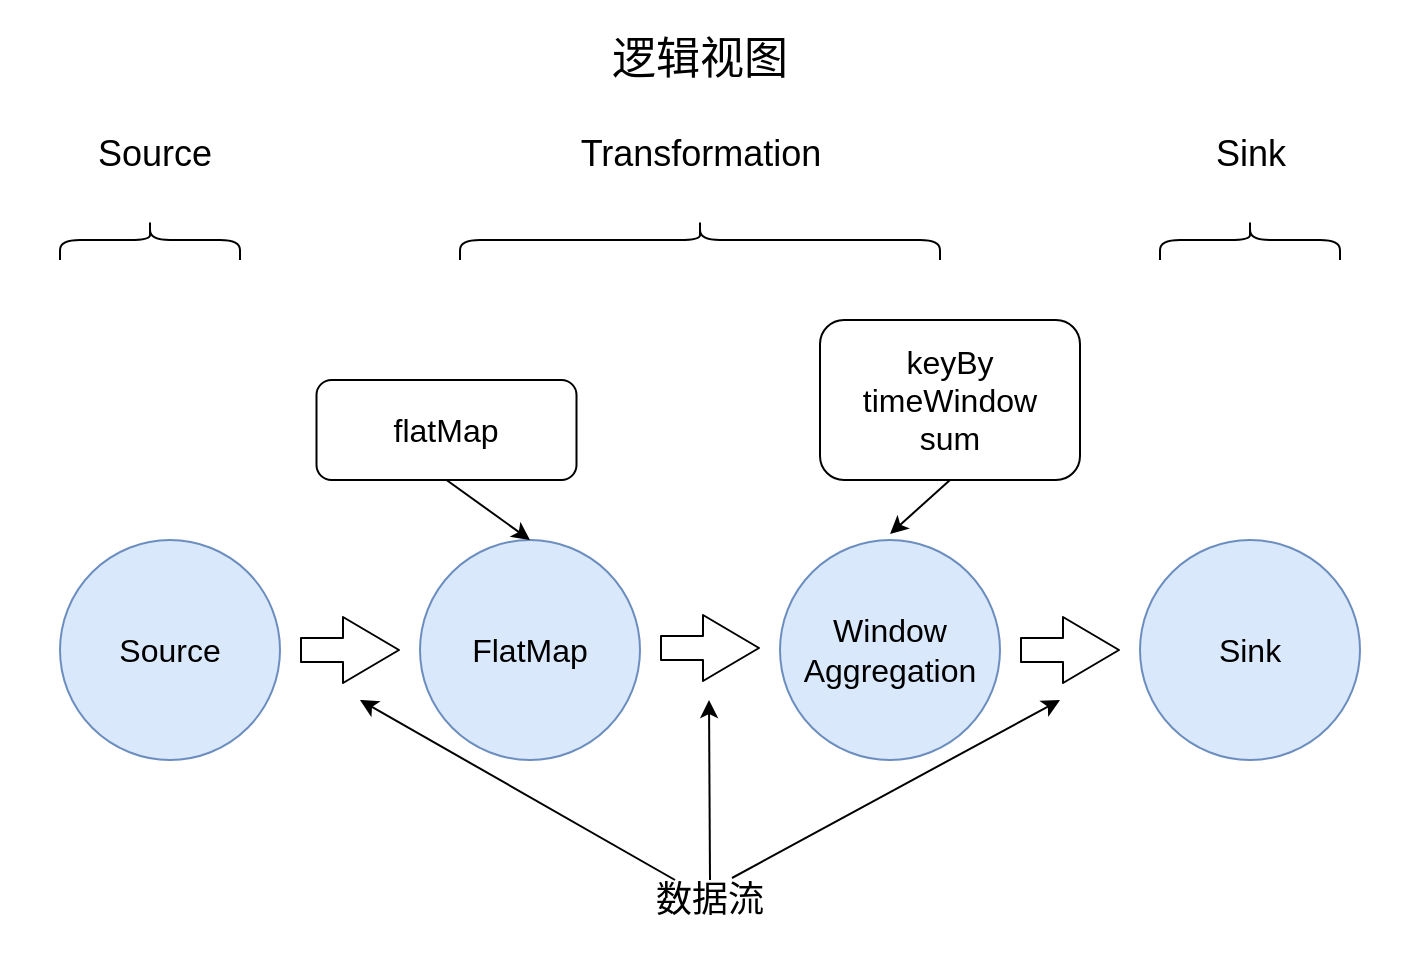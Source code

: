 <mxfile version="12.4.2" type="device" pages="1"><diagram id="5zJAiliS5CEzdIEDwAXe" name="Page-1"><mxGraphModel dx="932" dy="1755" grid="1" gridSize="10" guides="1" tooltips="1" connect="1" arrows="1" fold="1" page="1" pageScale="1" pageWidth="827" pageHeight="1169" math="0" shadow="0"><root><mxCell id="0"/><mxCell id="1" parent="0"/><mxCell id="gzD2sUUcsNDaMbyyh-M0-24" value="" style="rounded=0;whiteSpace=wrap;html=1;strokeColor=none;" parent="1" vertex="1"><mxGeometry x="40" y="-90" width="710" height="480" as="geometry"/></mxCell><mxCell id="gzD2sUUcsNDaMbyyh-M0-3" value="&lt;font style=&quot;font-size: 16px&quot;&gt;FlatMap&lt;br&gt;&lt;/font&gt;" style="ellipse;whiteSpace=wrap;html=1;aspect=fixed;fillColor=#dae8fc;strokeColor=#6c8ebf;" parent="1" vertex="1"><mxGeometry x="250" y="180" width="110" height="110" as="geometry"/></mxCell><mxCell id="gzD2sUUcsNDaMbyyh-M0-4" value="&lt;span style=&quot;font-size: 16px&quot;&gt;Source&lt;/span&gt;" style="ellipse;whiteSpace=wrap;html=1;aspect=fixed;fillColor=#dae8fc;strokeColor=#6c8ebf;" parent="1" vertex="1"><mxGeometry x="70" y="180" width="110" height="110" as="geometry"/></mxCell><mxCell id="gzD2sUUcsNDaMbyyh-M0-5" value="&lt;span style=&quot;font-size: 16px&quot;&gt;Window&lt;br&gt;Aggregation&lt;br&gt;&lt;/span&gt;" style="ellipse;whiteSpace=wrap;html=1;aspect=fixed;fillColor=#dae8fc;strokeColor=#6c8ebf;" parent="1" vertex="1"><mxGeometry x="430" y="180" width="110" height="110" as="geometry"/></mxCell><mxCell id="gzD2sUUcsNDaMbyyh-M0-7" value="" style="shape=flexArrow;endArrow=classic;html=1;width=12;endSize=9;" parent="1" edge="1"><mxGeometry width="50" height="50" relative="1" as="geometry"><mxPoint x="190" y="235" as="sourcePoint"/><mxPoint x="240" y="235" as="targetPoint"/></mxGeometry></mxCell><mxCell id="gzD2sUUcsNDaMbyyh-M0-8" value="" style="shape=flexArrow;endArrow=classic;html=1;width=12;endSize=9;" parent="1" edge="1"><mxGeometry width="50" height="50" relative="1" as="geometry"><mxPoint x="370" y="234" as="sourcePoint"/><mxPoint x="420" y="234" as="targetPoint"/></mxGeometry></mxCell><mxCell id="gzD2sUUcsNDaMbyyh-M0-10" value="" style="shape=flexArrow;endArrow=classic;html=1;width=12;endSize=9;" parent="1" edge="1"><mxGeometry width="50" height="50" relative="1" as="geometry"><mxPoint x="550" y="235" as="sourcePoint"/><mxPoint x="600" y="235" as="targetPoint"/></mxGeometry></mxCell><mxCell id="gzD2sUUcsNDaMbyyh-M0-11" value="&lt;span style=&quot;font-size: 22px&quot;&gt;逻辑视图&lt;/span&gt;" style="text;html=1;strokeColor=none;fillColor=none;align=center;verticalAlign=middle;whiteSpace=wrap;rounded=0;horizontal=1;textDirection=rtl;flipH=1;" parent="1" vertex="1"><mxGeometry x="300" y="-70" width="180" height="20" as="geometry"/></mxCell><mxCell id="gzD2sUUcsNDaMbyyh-M0-12" value="&lt;font style=&quot;font-size: 18px&quot;&gt;数据流&lt;/font&gt;" style="text;html=1;strokeColor=none;fillColor=none;align=center;verticalAlign=middle;whiteSpace=wrap;rounded=0;" parent="1" vertex="1"><mxGeometry x="360" y="350" width="70" height="20" as="geometry"/></mxCell><mxCell id="gzD2sUUcsNDaMbyyh-M0-14" value="" style="endArrow=classic;html=1;exitX=0.25;exitY=0;exitDx=0;exitDy=0;" parent="1" source="gzD2sUUcsNDaMbyyh-M0-12" edge="1"><mxGeometry width="50" height="50" relative="1" as="geometry"><mxPoint x="360" y="360" as="sourcePoint"/><mxPoint x="220" y="260" as="targetPoint"/></mxGeometry></mxCell><mxCell id="gzD2sUUcsNDaMbyyh-M0-18" value="&lt;font style=&quot;font-size: 18px&quot;&gt;Source&lt;/font&gt;" style="text;html=1;strokeColor=none;fillColor=none;align=center;verticalAlign=middle;whiteSpace=wrap;rounded=0;" parent="1" vertex="1"><mxGeometry x="60" y="-23" width="115" height="20" as="geometry"/></mxCell><mxCell id="gzD2sUUcsNDaMbyyh-M0-19" value="&lt;font style=&quot;font-size: 18px&quot;&gt;Transformation&lt;/font&gt;" style="text;html=1;strokeColor=none;fillColor=none;align=center;verticalAlign=middle;whiteSpace=wrap;rounded=0;" parent="1" vertex="1"><mxGeometry x="281.75" y="-23" width="216.5" height="20" as="geometry"/></mxCell><mxCell id="gzD2sUUcsNDaMbyyh-M0-20" value="" style="shape=curlyBracket;whiteSpace=wrap;html=1;rounded=1;direction=south;" parent="1" vertex="1"><mxGeometry x="270" y="20" width="240" height="20" as="geometry"/></mxCell><mxCell id="gzD2sUUcsNDaMbyyh-M0-21" value="&lt;font style=&quot;font-size: 18px&quot;&gt;Sink&lt;/font&gt;" style="text;html=1;strokeColor=none;fillColor=none;align=center;verticalAlign=middle;whiteSpace=wrap;rounded=0;" parent="1" vertex="1"><mxGeometry x="583.5" y="-23" width="163" height="20" as="geometry"/></mxCell><mxCell id="gzD2sUUcsNDaMbyyh-M0-22" value="" style="shape=curlyBracket;whiteSpace=wrap;html=1;rounded=1;direction=south;" parent="1" vertex="1"><mxGeometry x="70" y="20" width="90" height="20" as="geometry"/></mxCell><mxCell id="gzD2sUUcsNDaMbyyh-M0-23" value="" style="shape=curlyBracket;whiteSpace=wrap;html=1;rounded=1;direction=south;" parent="1" vertex="1"><mxGeometry x="620" y="20" width="90" height="20" as="geometry"/></mxCell><mxCell id="If0E3R3JoU7rZiy0Ou07-1" value="&lt;span style=&quot;font-size: 16px&quot;&gt;Sink&lt;br&gt;&lt;/span&gt;" style="ellipse;whiteSpace=wrap;html=1;aspect=fixed;fillColor=#dae8fc;strokeColor=#6c8ebf;" parent="1" vertex="1"><mxGeometry x="610" y="180" width="110" height="110" as="geometry"/></mxCell><mxCell id="If0E3R3JoU7rZiy0Ou07-7" value="" style="endArrow=classic;html=1;exitX=0.5;exitY=0;exitDx=0;exitDy=0;" parent="1" source="gzD2sUUcsNDaMbyyh-M0-12" edge="1"><mxGeometry width="50" height="50" relative="1" as="geometry"><mxPoint x="394.5" y="360" as="sourcePoint"/><mxPoint x="394.5" y="260" as="targetPoint"/></mxGeometry></mxCell><mxCell id="If0E3R3JoU7rZiy0Ou07-8" value="" style="endArrow=classic;html=1;exitX=0.657;exitY=-0.05;exitDx=0;exitDy=0;exitPerimeter=0;" parent="1" source="gzD2sUUcsNDaMbyyh-M0-12" edge="1"><mxGeometry width="50" height="50" relative="1" as="geometry"><mxPoint x="404.5" y="370" as="sourcePoint"/><mxPoint x="570" y="260" as="targetPoint"/></mxGeometry></mxCell><mxCell id="_EQQ-Owj_SeuRvH-EJbF-1" value="" style="endArrow=classic;html=1;exitX=0.5;exitY=1;exitDx=0;exitDy=0;" parent="1" source="_EQQ-Owj_SeuRvH-EJbF-2" edge="1"><mxGeometry width="50" height="50" relative="1" as="geometry"><mxPoint x="640" y="140" as="sourcePoint"/><mxPoint x="485" y="177" as="targetPoint"/></mxGeometry></mxCell><mxCell id="_EQQ-Owj_SeuRvH-EJbF-2" value="&lt;span style=&quot;font-size: 16px ; white-space: normal&quot;&gt;keyBy&lt;/span&gt;&lt;br style=&quot;font-size: 16px ; white-space: normal&quot;&gt;&lt;span style=&quot;font-size: 16px ; white-space: normal&quot;&gt;timeWindow&lt;/span&gt;&lt;br style=&quot;font-size: 16px ; white-space: normal&quot;&gt;&lt;span style=&quot;font-size: 16px ; white-space: normal&quot;&gt;sum&lt;/span&gt;" style="rounded=1;whiteSpace=wrap;html=1;" parent="1" vertex="1"><mxGeometry x="450" y="70" width="130" height="80" as="geometry"/></mxCell><mxCell id="_EQQ-Owj_SeuRvH-EJbF-3" value="&lt;span style=&quot;font-size: 16px&quot;&gt;flatMap&lt;/span&gt;" style="rounded=1;whiteSpace=wrap;html=1;" parent="1" vertex="1"><mxGeometry x="198.25" y="100" width="130" height="50" as="geometry"/></mxCell><mxCell id="_EQQ-Owj_SeuRvH-EJbF-4" value="" style="endArrow=classic;html=1;fontSize=16;exitX=0.5;exitY=1;exitDx=0;exitDy=0;entryX=0.5;entryY=0;entryDx=0;entryDy=0;" parent="1" source="_EQQ-Owj_SeuRvH-EJbF-3" target="gzD2sUUcsNDaMbyyh-M0-3" edge="1"><mxGeometry width="50" height="50" relative="1" as="geometry"><mxPoint x="-270" y="180" as="sourcePoint"/><mxPoint x="320" y="170" as="targetPoint"/></mxGeometry></mxCell></root></mxGraphModel></diagram></mxfile>